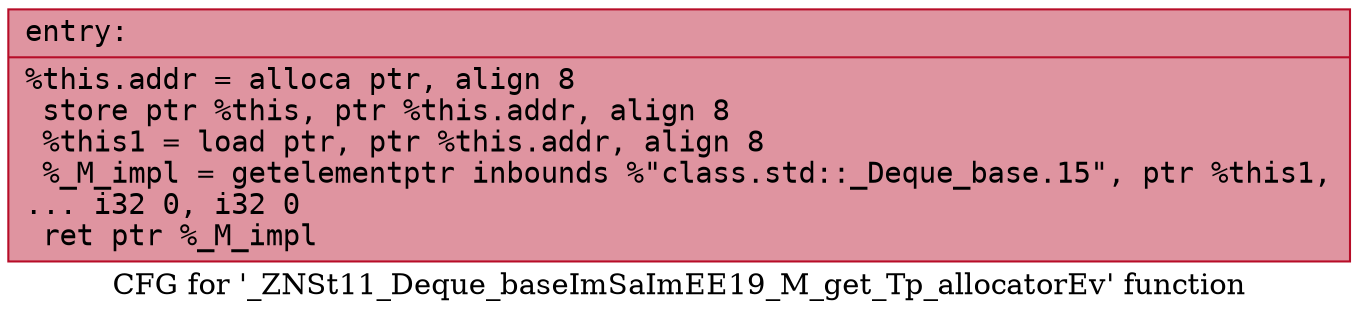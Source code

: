 digraph "CFG for '_ZNSt11_Deque_baseImSaImEE19_M_get_Tp_allocatorEv' function" {
	label="CFG for '_ZNSt11_Deque_baseImSaImEE19_M_get_Tp_allocatorEv' function";

	Node0x560dca058ea0 [shape=record,color="#b70d28ff", style=filled, fillcolor="#b70d2870" fontname="Courier",label="{entry:\l|  %this.addr = alloca ptr, align 8\l  store ptr %this, ptr %this.addr, align 8\l  %this1 = load ptr, ptr %this.addr, align 8\l  %_M_impl = getelementptr inbounds %\"class.std::_Deque_base.15\", ptr %this1,\l... i32 0, i32 0\l  ret ptr %_M_impl\l}"];
}
